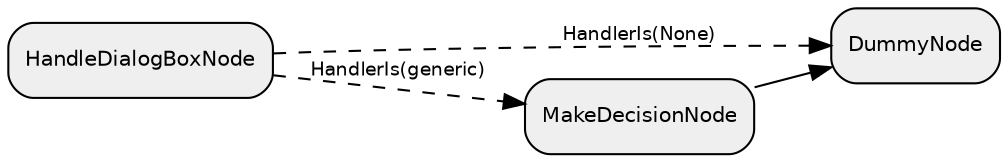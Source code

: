 digraph "subflow_HFVkTBDR4MALk7ails13Z" {
  rankdir=LR;
  compound=true;
  node [shape=box, style="rounded,filled", fillcolor="#EFEFEF", fontname="Helvetica", fontsize=10];
  edge [fontname="Helvetica", fontsize=9];
  kTnoNujbWFKanEbAQPOTo [label="DummyNode"];
  CbuUTyrPeUuAzT6EfXvi7 [label="HandleDialogBoxNode"];
  IEwgN4mQpcjHkKi6WpfeW [label="MakeDecisionNode"];
  CbuUTyrPeUuAzT6EfXvi7 -> IEwgN4mQpcjHkKi6WpfeW [style="dashed", label="HandlerIs(generic)"];
  CbuUTyrPeUuAzT6EfXvi7 -> kTnoNujbWFKanEbAQPOTo [style="dashed", label="HandlerIs(None)"];
  IEwgN4mQpcjHkKi6WpfeW -> kTnoNujbWFKanEbAQPOTo [style="solid"];
}

